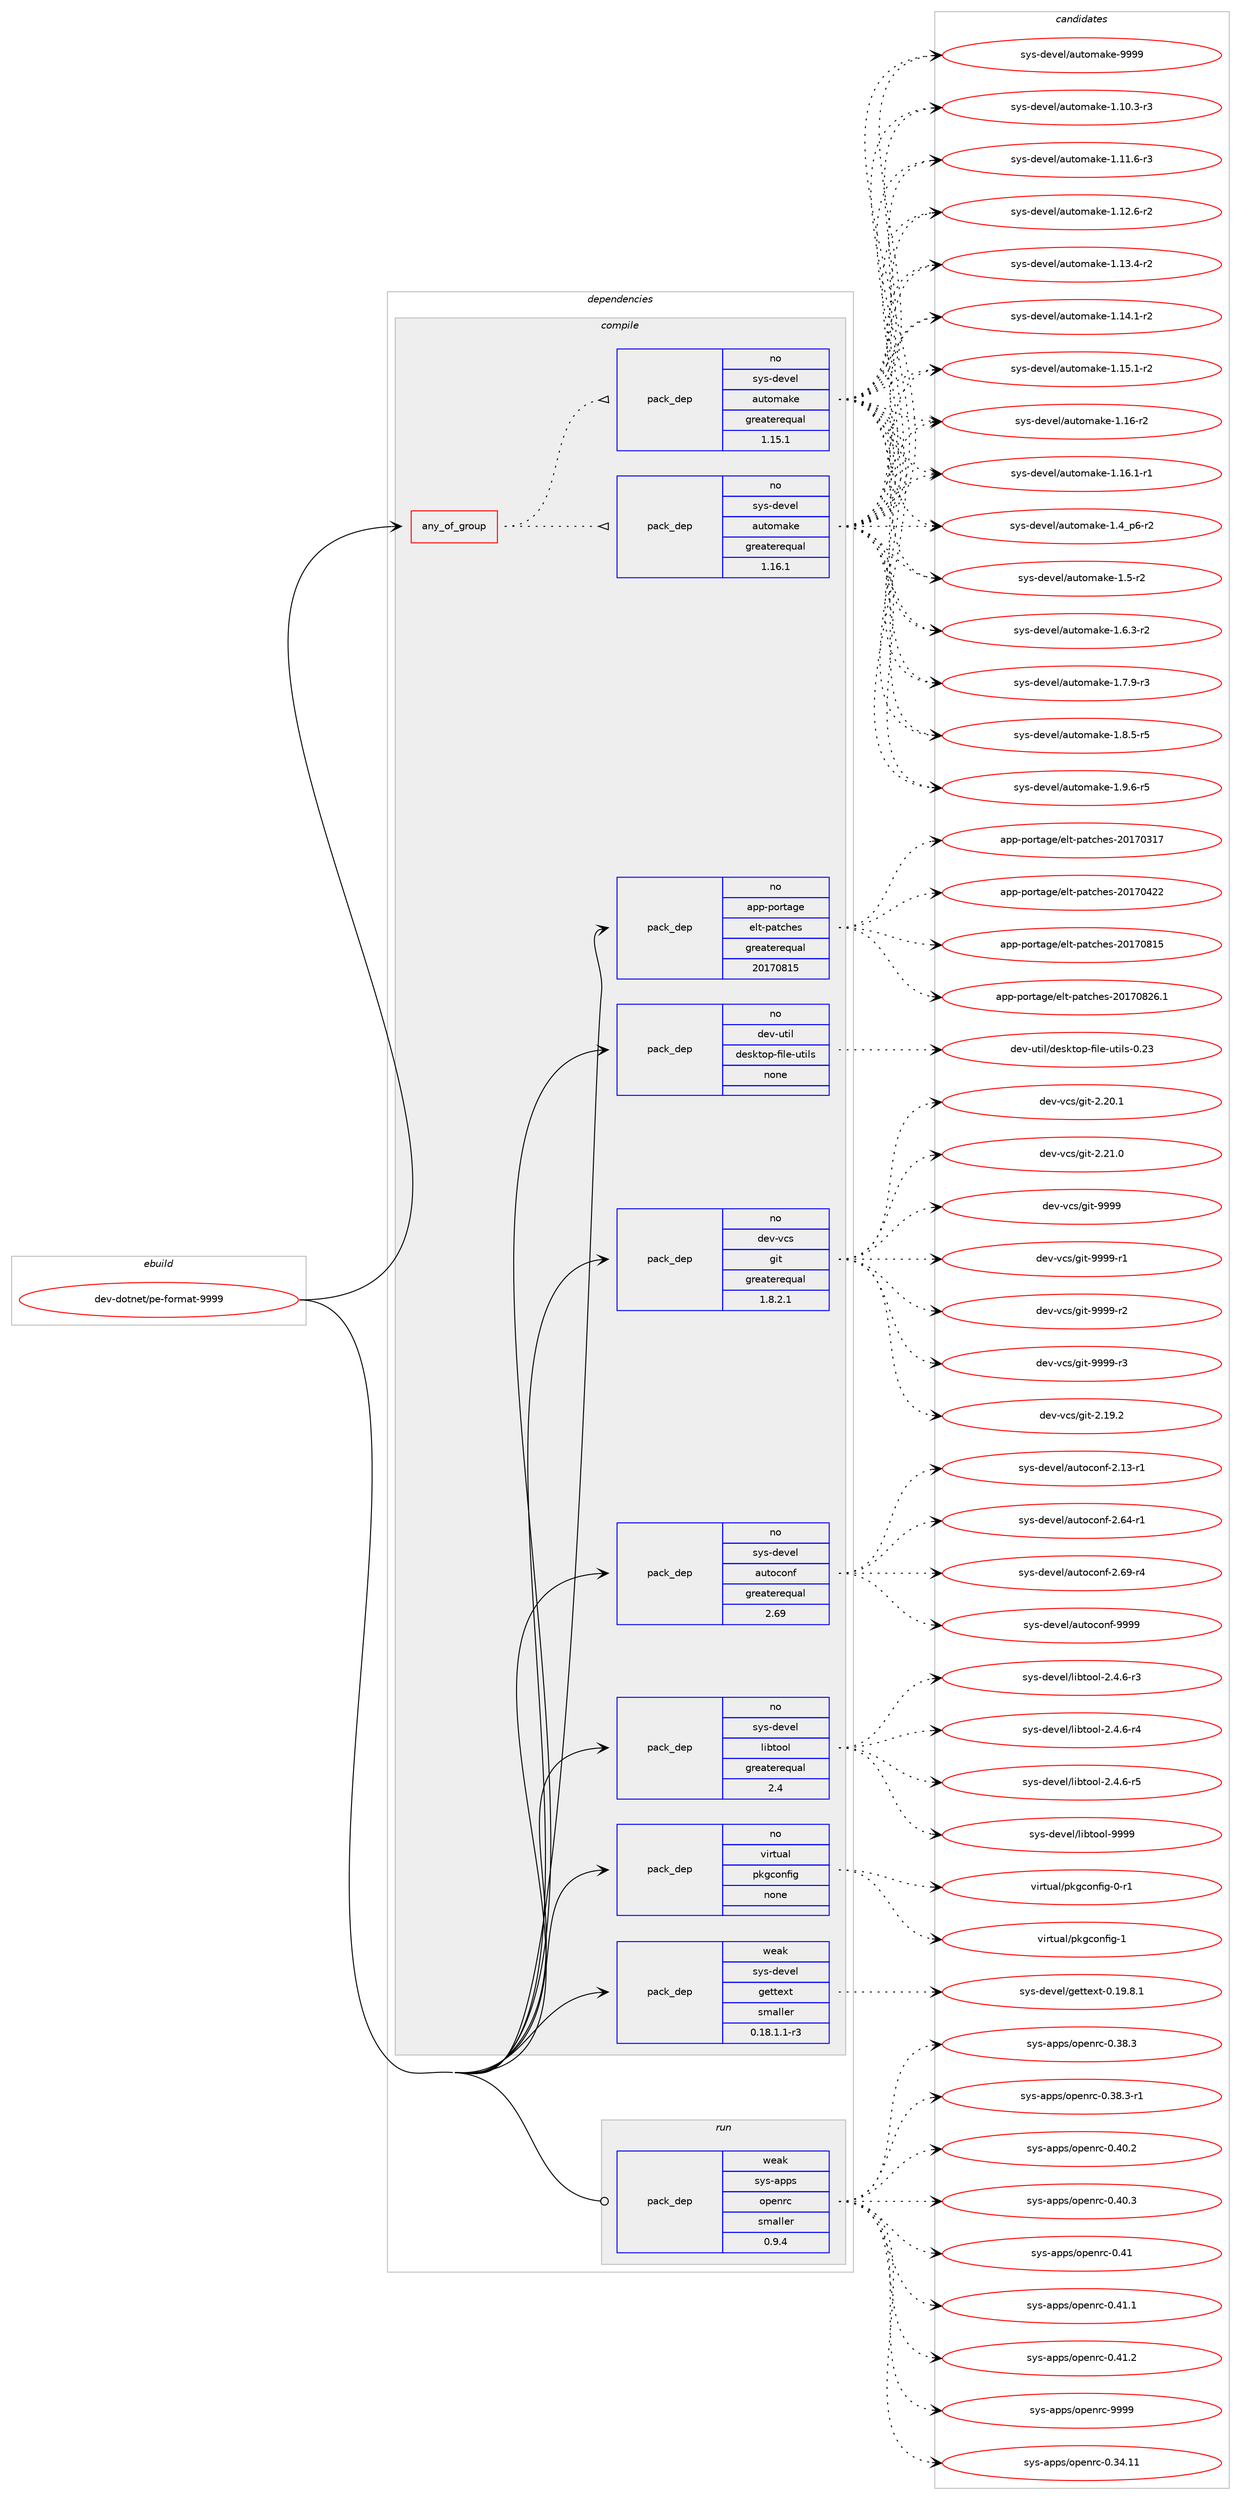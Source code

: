 digraph prolog {

# *************
# Graph options
# *************

newrank=true;
concentrate=true;
compound=true;
graph [rankdir=LR,fontname=Helvetica,fontsize=10,ranksep=1.5];#, ranksep=2.5, nodesep=0.2];
edge  [arrowhead=vee];
node  [fontname=Helvetica,fontsize=10];

# **********
# The ebuild
# **********

subgraph cluster_leftcol {
color=gray;
rank=same;
label=<<i>ebuild</i>>;
id [label="dev-dotnet/pe-format-9999", color=red, width=4, href="../dev-dotnet/pe-format-9999.svg"];
}

# ****************
# The dependencies
# ****************

subgraph cluster_midcol {
color=gray;
label=<<i>dependencies</i>>;
subgraph cluster_compile {
fillcolor="#eeeeee";
style=filled;
label=<<i>compile</i>>;
subgraph any20450 {
dependency1323341 [label=<<TABLE BORDER="0" CELLBORDER="1" CELLSPACING="0" CELLPADDING="4"><TR><TD CELLPADDING="10">any_of_group</TD></TR></TABLE>>, shape=none, color=red];subgraph pack944206 {
dependency1323342 [label=<<TABLE BORDER="0" CELLBORDER="1" CELLSPACING="0" CELLPADDING="4" WIDTH="220"><TR><TD ROWSPAN="6" CELLPADDING="30">pack_dep</TD></TR><TR><TD WIDTH="110">no</TD></TR><TR><TD>sys-devel</TD></TR><TR><TD>automake</TD></TR><TR><TD>greaterequal</TD></TR><TR><TD>1.16.1</TD></TR></TABLE>>, shape=none, color=blue];
}
dependency1323341:e -> dependency1323342:w [weight=20,style="dotted",arrowhead="oinv"];
subgraph pack944207 {
dependency1323343 [label=<<TABLE BORDER="0" CELLBORDER="1" CELLSPACING="0" CELLPADDING="4" WIDTH="220"><TR><TD ROWSPAN="6" CELLPADDING="30">pack_dep</TD></TR><TR><TD WIDTH="110">no</TD></TR><TR><TD>sys-devel</TD></TR><TR><TD>automake</TD></TR><TR><TD>greaterequal</TD></TR><TR><TD>1.15.1</TD></TR></TABLE>>, shape=none, color=blue];
}
dependency1323341:e -> dependency1323343:w [weight=20,style="dotted",arrowhead="oinv"];
}
id:e -> dependency1323341:w [weight=20,style="solid",arrowhead="vee"];
subgraph pack944208 {
dependency1323344 [label=<<TABLE BORDER="0" CELLBORDER="1" CELLSPACING="0" CELLPADDING="4" WIDTH="220"><TR><TD ROWSPAN="6" CELLPADDING="30">pack_dep</TD></TR><TR><TD WIDTH="110">no</TD></TR><TR><TD>app-portage</TD></TR><TR><TD>elt-patches</TD></TR><TR><TD>greaterequal</TD></TR><TR><TD>20170815</TD></TR></TABLE>>, shape=none, color=blue];
}
id:e -> dependency1323344:w [weight=20,style="solid",arrowhead="vee"];
subgraph pack944209 {
dependency1323345 [label=<<TABLE BORDER="0" CELLBORDER="1" CELLSPACING="0" CELLPADDING="4" WIDTH="220"><TR><TD ROWSPAN="6" CELLPADDING="30">pack_dep</TD></TR><TR><TD WIDTH="110">no</TD></TR><TR><TD>dev-util</TD></TR><TR><TD>desktop-file-utils</TD></TR><TR><TD>none</TD></TR><TR><TD></TD></TR></TABLE>>, shape=none, color=blue];
}
id:e -> dependency1323345:w [weight=20,style="solid",arrowhead="vee"];
subgraph pack944210 {
dependency1323346 [label=<<TABLE BORDER="0" CELLBORDER="1" CELLSPACING="0" CELLPADDING="4" WIDTH="220"><TR><TD ROWSPAN="6" CELLPADDING="30">pack_dep</TD></TR><TR><TD WIDTH="110">no</TD></TR><TR><TD>dev-vcs</TD></TR><TR><TD>git</TD></TR><TR><TD>greaterequal</TD></TR><TR><TD>1.8.2.1</TD></TR></TABLE>>, shape=none, color=blue];
}
id:e -> dependency1323346:w [weight=20,style="solid",arrowhead="vee"];
subgraph pack944211 {
dependency1323347 [label=<<TABLE BORDER="0" CELLBORDER="1" CELLSPACING="0" CELLPADDING="4" WIDTH="220"><TR><TD ROWSPAN="6" CELLPADDING="30">pack_dep</TD></TR><TR><TD WIDTH="110">no</TD></TR><TR><TD>sys-devel</TD></TR><TR><TD>autoconf</TD></TR><TR><TD>greaterequal</TD></TR><TR><TD>2.69</TD></TR></TABLE>>, shape=none, color=blue];
}
id:e -> dependency1323347:w [weight=20,style="solid",arrowhead="vee"];
subgraph pack944212 {
dependency1323348 [label=<<TABLE BORDER="0" CELLBORDER="1" CELLSPACING="0" CELLPADDING="4" WIDTH="220"><TR><TD ROWSPAN="6" CELLPADDING="30">pack_dep</TD></TR><TR><TD WIDTH="110">no</TD></TR><TR><TD>sys-devel</TD></TR><TR><TD>libtool</TD></TR><TR><TD>greaterequal</TD></TR><TR><TD>2.4</TD></TR></TABLE>>, shape=none, color=blue];
}
id:e -> dependency1323348:w [weight=20,style="solid",arrowhead="vee"];
subgraph pack944213 {
dependency1323349 [label=<<TABLE BORDER="0" CELLBORDER="1" CELLSPACING="0" CELLPADDING="4" WIDTH="220"><TR><TD ROWSPAN="6" CELLPADDING="30">pack_dep</TD></TR><TR><TD WIDTH="110">no</TD></TR><TR><TD>virtual</TD></TR><TR><TD>pkgconfig</TD></TR><TR><TD>none</TD></TR><TR><TD></TD></TR></TABLE>>, shape=none, color=blue];
}
id:e -> dependency1323349:w [weight=20,style="solid",arrowhead="vee"];
subgraph pack944214 {
dependency1323350 [label=<<TABLE BORDER="0" CELLBORDER="1" CELLSPACING="0" CELLPADDING="4" WIDTH="220"><TR><TD ROWSPAN="6" CELLPADDING="30">pack_dep</TD></TR><TR><TD WIDTH="110">weak</TD></TR><TR><TD>sys-devel</TD></TR><TR><TD>gettext</TD></TR><TR><TD>smaller</TD></TR><TR><TD>0.18.1.1-r3</TD></TR></TABLE>>, shape=none, color=blue];
}
id:e -> dependency1323350:w [weight=20,style="solid",arrowhead="vee"];
}
subgraph cluster_compileandrun {
fillcolor="#eeeeee";
style=filled;
label=<<i>compile and run</i>>;
}
subgraph cluster_run {
fillcolor="#eeeeee";
style=filled;
label=<<i>run</i>>;
subgraph pack944215 {
dependency1323351 [label=<<TABLE BORDER="0" CELLBORDER="1" CELLSPACING="0" CELLPADDING="4" WIDTH="220"><TR><TD ROWSPAN="6" CELLPADDING="30">pack_dep</TD></TR><TR><TD WIDTH="110">weak</TD></TR><TR><TD>sys-apps</TD></TR><TR><TD>openrc</TD></TR><TR><TD>smaller</TD></TR><TR><TD>0.9.4</TD></TR></TABLE>>, shape=none, color=blue];
}
id:e -> dependency1323351:w [weight=20,style="solid",arrowhead="odot"];
}
}

# **************
# The candidates
# **************

subgraph cluster_choices {
rank=same;
color=gray;
label=<<i>candidates</i>>;

subgraph choice944206 {
color=black;
nodesep=1;
choice11512111545100101118101108479711711611110997107101454946494846514511451 [label="sys-devel/automake-1.10.3-r3", color=red, width=4,href="../sys-devel/automake-1.10.3-r3.svg"];
choice11512111545100101118101108479711711611110997107101454946494946544511451 [label="sys-devel/automake-1.11.6-r3", color=red, width=4,href="../sys-devel/automake-1.11.6-r3.svg"];
choice11512111545100101118101108479711711611110997107101454946495046544511450 [label="sys-devel/automake-1.12.6-r2", color=red, width=4,href="../sys-devel/automake-1.12.6-r2.svg"];
choice11512111545100101118101108479711711611110997107101454946495146524511450 [label="sys-devel/automake-1.13.4-r2", color=red, width=4,href="../sys-devel/automake-1.13.4-r2.svg"];
choice11512111545100101118101108479711711611110997107101454946495246494511450 [label="sys-devel/automake-1.14.1-r2", color=red, width=4,href="../sys-devel/automake-1.14.1-r2.svg"];
choice11512111545100101118101108479711711611110997107101454946495346494511450 [label="sys-devel/automake-1.15.1-r2", color=red, width=4,href="../sys-devel/automake-1.15.1-r2.svg"];
choice1151211154510010111810110847971171161111099710710145494649544511450 [label="sys-devel/automake-1.16-r2", color=red, width=4,href="../sys-devel/automake-1.16-r2.svg"];
choice11512111545100101118101108479711711611110997107101454946495446494511449 [label="sys-devel/automake-1.16.1-r1", color=red, width=4,href="../sys-devel/automake-1.16.1-r1.svg"];
choice115121115451001011181011084797117116111109971071014549465295112544511450 [label="sys-devel/automake-1.4_p6-r2", color=red, width=4,href="../sys-devel/automake-1.4_p6-r2.svg"];
choice11512111545100101118101108479711711611110997107101454946534511450 [label="sys-devel/automake-1.5-r2", color=red, width=4,href="../sys-devel/automake-1.5-r2.svg"];
choice115121115451001011181011084797117116111109971071014549465446514511450 [label="sys-devel/automake-1.6.3-r2", color=red, width=4,href="../sys-devel/automake-1.6.3-r2.svg"];
choice115121115451001011181011084797117116111109971071014549465546574511451 [label="sys-devel/automake-1.7.9-r3", color=red, width=4,href="../sys-devel/automake-1.7.9-r3.svg"];
choice115121115451001011181011084797117116111109971071014549465646534511453 [label="sys-devel/automake-1.8.5-r5", color=red, width=4,href="../sys-devel/automake-1.8.5-r5.svg"];
choice115121115451001011181011084797117116111109971071014549465746544511453 [label="sys-devel/automake-1.9.6-r5", color=red, width=4,href="../sys-devel/automake-1.9.6-r5.svg"];
choice115121115451001011181011084797117116111109971071014557575757 [label="sys-devel/automake-9999", color=red, width=4,href="../sys-devel/automake-9999.svg"];
dependency1323342:e -> choice11512111545100101118101108479711711611110997107101454946494846514511451:w [style=dotted,weight="100"];
dependency1323342:e -> choice11512111545100101118101108479711711611110997107101454946494946544511451:w [style=dotted,weight="100"];
dependency1323342:e -> choice11512111545100101118101108479711711611110997107101454946495046544511450:w [style=dotted,weight="100"];
dependency1323342:e -> choice11512111545100101118101108479711711611110997107101454946495146524511450:w [style=dotted,weight="100"];
dependency1323342:e -> choice11512111545100101118101108479711711611110997107101454946495246494511450:w [style=dotted,weight="100"];
dependency1323342:e -> choice11512111545100101118101108479711711611110997107101454946495346494511450:w [style=dotted,weight="100"];
dependency1323342:e -> choice1151211154510010111810110847971171161111099710710145494649544511450:w [style=dotted,weight="100"];
dependency1323342:e -> choice11512111545100101118101108479711711611110997107101454946495446494511449:w [style=dotted,weight="100"];
dependency1323342:e -> choice115121115451001011181011084797117116111109971071014549465295112544511450:w [style=dotted,weight="100"];
dependency1323342:e -> choice11512111545100101118101108479711711611110997107101454946534511450:w [style=dotted,weight="100"];
dependency1323342:e -> choice115121115451001011181011084797117116111109971071014549465446514511450:w [style=dotted,weight="100"];
dependency1323342:e -> choice115121115451001011181011084797117116111109971071014549465546574511451:w [style=dotted,weight="100"];
dependency1323342:e -> choice115121115451001011181011084797117116111109971071014549465646534511453:w [style=dotted,weight="100"];
dependency1323342:e -> choice115121115451001011181011084797117116111109971071014549465746544511453:w [style=dotted,weight="100"];
dependency1323342:e -> choice115121115451001011181011084797117116111109971071014557575757:w [style=dotted,weight="100"];
}
subgraph choice944207 {
color=black;
nodesep=1;
choice11512111545100101118101108479711711611110997107101454946494846514511451 [label="sys-devel/automake-1.10.3-r3", color=red, width=4,href="../sys-devel/automake-1.10.3-r3.svg"];
choice11512111545100101118101108479711711611110997107101454946494946544511451 [label="sys-devel/automake-1.11.6-r3", color=red, width=4,href="../sys-devel/automake-1.11.6-r3.svg"];
choice11512111545100101118101108479711711611110997107101454946495046544511450 [label="sys-devel/automake-1.12.6-r2", color=red, width=4,href="../sys-devel/automake-1.12.6-r2.svg"];
choice11512111545100101118101108479711711611110997107101454946495146524511450 [label="sys-devel/automake-1.13.4-r2", color=red, width=4,href="../sys-devel/automake-1.13.4-r2.svg"];
choice11512111545100101118101108479711711611110997107101454946495246494511450 [label="sys-devel/automake-1.14.1-r2", color=red, width=4,href="../sys-devel/automake-1.14.1-r2.svg"];
choice11512111545100101118101108479711711611110997107101454946495346494511450 [label="sys-devel/automake-1.15.1-r2", color=red, width=4,href="../sys-devel/automake-1.15.1-r2.svg"];
choice1151211154510010111810110847971171161111099710710145494649544511450 [label="sys-devel/automake-1.16-r2", color=red, width=4,href="../sys-devel/automake-1.16-r2.svg"];
choice11512111545100101118101108479711711611110997107101454946495446494511449 [label="sys-devel/automake-1.16.1-r1", color=red, width=4,href="../sys-devel/automake-1.16.1-r1.svg"];
choice115121115451001011181011084797117116111109971071014549465295112544511450 [label="sys-devel/automake-1.4_p6-r2", color=red, width=4,href="../sys-devel/automake-1.4_p6-r2.svg"];
choice11512111545100101118101108479711711611110997107101454946534511450 [label="sys-devel/automake-1.5-r2", color=red, width=4,href="../sys-devel/automake-1.5-r2.svg"];
choice115121115451001011181011084797117116111109971071014549465446514511450 [label="sys-devel/automake-1.6.3-r2", color=red, width=4,href="../sys-devel/automake-1.6.3-r2.svg"];
choice115121115451001011181011084797117116111109971071014549465546574511451 [label="sys-devel/automake-1.7.9-r3", color=red, width=4,href="../sys-devel/automake-1.7.9-r3.svg"];
choice115121115451001011181011084797117116111109971071014549465646534511453 [label="sys-devel/automake-1.8.5-r5", color=red, width=4,href="../sys-devel/automake-1.8.5-r5.svg"];
choice115121115451001011181011084797117116111109971071014549465746544511453 [label="sys-devel/automake-1.9.6-r5", color=red, width=4,href="../sys-devel/automake-1.9.6-r5.svg"];
choice115121115451001011181011084797117116111109971071014557575757 [label="sys-devel/automake-9999", color=red, width=4,href="../sys-devel/automake-9999.svg"];
dependency1323343:e -> choice11512111545100101118101108479711711611110997107101454946494846514511451:w [style=dotted,weight="100"];
dependency1323343:e -> choice11512111545100101118101108479711711611110997107101454946494946544511451:w [style=dotted,weight="100"];
dependency1323343:e -> choice11512111545100101118101108479711711611110997107101454946495046544511450:w [style=dotted,weight="100"];
dependency1323343:e -> choice11512111545100101118101108479711711611110997107101454946495146524511450:w [style=dotted,weight="100"];
dependency1323343:e -> choice11512111545100101118101108479711711611110997107101454946495246494511450:w [style=dotted,weight="100"];
dependency1323343:e -> choice11512111545100101118101108479711711611110997107101454946495346494511450:w [style=dotted,weight="100"];
dependency1323343:e -> choice1151211154510010111810110847971171161111099710710145494649544511450:w [style=dotted,weight="100"];
dependency1323343:e -> choice11512111545100101118101108479711711611110997107101454946495446494511449:w [style=dotted,weight="100"];
dependency1323343:e -> choice115121115451001011181011084797117116111109971071014549465295112544511450:w [style=dotted,weight="100"];
dependency1323343:e -> choice11512111545100101118101108479711711611110997107101454946534511450:w [style=dotted,weight="100"];
dependency1323343:e -> choice115121115451001011181011084797117116111109971071014549465446514511450:w [style=dotted,weight="100"];
dependency1323343:e -> choice115121115451001011181011084797117116111109971071014549465546574511451:w [style=dotted,weight="100"];
dependency1323343:e -> choice115121115451001011181011084797117116111109971071014549465646534511453:w [style=dotted,weight="100"];
dependency1323343:e -> choice115121115451001011181011084797117116111109971071014549465746544511453:w [style=dotted,weight="100"];
dependency1323343:e -> choice115121115451001011181011084797117116111109971071014557575757:w [style=dotted,weight="100"];
}
subgraph choice944208 {
color=black;
nodesep=1;
choice97112112451121111141169710310147101108116451129711699104101115455048495548514955 [label="app-portage/elt-patches-20170317", color=red, width=4,href="../app-portage/elt-patches-20170317.svg"];
choice97112112451121111141169710310147101108116451129711699104101115455048495548525050 [label="app-portage/elt-patches-20170422", color=red, width=4,href="../app-portage/elt-patches-20170422.svg"];
choice97112112451121111141169710310147101108116451129711699104101115455048495548564953 [label="app-portage/elt-patches-20170815", color=red, width=4,href="../app-portage/elt-patches-20170815.svg"];
choice971121124511211111411697103101471011081164511297116991041011154550484955485650544649 [label="app-portage/elt-patches-20170826.1", color=red, width=4,href="../app-portage/elt-patches-20170826.1.svg"];
dependency1323344:e -> choice97112112451121111141169710310147101108116451129711699104101115455048495548514955:w [style=dotted,weight="100"];
dependency1323344:e -> choice97112112451121111141169710310147101108116451129711699104101115455048495548525050:w [style=dotted,weight="100"];
dependency1323344:e -> choice97112112451121111141169710310147101108116451129711699104101115455048495548564953:w [style=dotted,weight="100"];
dependency1323344:e -> choice971121124511211111411697103101471011081164511297116991041011154550484955485650544649:w [style=dotted,weight="100"];
}
subgraph choice944209 {
color=black;
nodesep=1;
choice100101118451171161051084710010111510711611111245102105108101451171161051081154548465051 [label="dev-util/desktop-file-utils-0.23", color=red, width=4,href="../dev-util/desktop-file-utils-0.23.svg"];
dependency1323345:e -> choice100101118451171161051084710010111510711611111245102105108101451171161051081154548465051:w [style=dotted,weight="100"];
}
subgraph choice944210 {
color=black;
nodesep=1;
choice10010111845118991154710310511645504649574650 [label="dev-vcs/git-2.19.2", color=red, width=4,href="../dev-vcs/git-2.19.2.svg"];
choice10010111845118991154710310511645504650484649 [label="dev-vcs/git-2.20.1", color=red, width=4,href="../dev-vcs/git-2.20.1.svg"];
choice10010111845118991154710310511645504650494648 [label="dev-vcs/git-2.21.0", color=red, width=4,href="../dev-vcs/git-2.21.0.svg"];
choice1001011184511899115471031051164557575757 [label="dev-vcs/git-9999", color=red, width=4,href="../dev-vcs/git-9999.svg"];
choice10010111845118991154710310511645575757574511449 [label="dev-vcs/git-9999-r1", color=red, width=4,href="../dev-vcs/git-9999-r1.svg"];
choice10010111845118991154710310511645575757574511450 [label="dev-vcs/git-9999-r2", color=red, width=4,href="../dev-vcs/git-9999-r2.svg"];
choice10010111845118991154710310511645575757574511451 [label="dev-vcs/git-9999-r3", color=red, width=4,href="../dev-vcs/git-9999-r3.svg"];
dependency1323346:e -> choice10010111845118991154710310511645504649574650:w [style=dotted,weight="100"];
dependency1323346:e -> choice10010111845118991154710310511645504650484649:w [style=dotted,weight="100"];
dependency1323346:e -> choice10010111845118991154710310511645504650494648:w [style=dotted,weight="100"];
dependency1323346:e -> choice1001011184511899115471031051164557575757:w [style=dotted,weight="100"];
dependency1323346:e -> choice10010111845118991154710310511645575757574511449:w [style=dotted,weight="100"];
dependency1323346:e -> choice10010111845118991154710310511645575757574511450:w [style=dotted,weight="100"];
dependency1323346:e -> choice10010111845118991154710310511645575757574511451:w [style=dotted,weight="100"];
}
subgraph choice944211 {
color=black;
nodesep=1;
choice1151211154510010111810110847971171161119911111010245504649514511449 [label="sys-devel/autoconf-2.13-r1", color=red, width=4,href="../sys-devel/autoconf-2.13-r1.svg"];
choice1151211154510010111810110847971171161119911111010245504654524511449 [label="sys-devel/autoconf-2.64-r1", color=red, width=4,href="../sys-devel/autoconf-2.64-r1.svg"];
choice1151211154510010111810110847971171161119911111010245504654574511452 [label="sys-devel/autoconf-2.69-r4", color=red, width=4,href="../sys-devel/autoconf-2.69-r4.svg"];
choice115121115451001011181011084797117116111991111101024557575757 [label="sys-devel/autoconf-9999", color=red, width=4,href="../sys-devel/autoconf-9999.svg"];
dependency1323347:e -> choice1151211154510010111810110847971171161119911111010245504649514511449:w [style=dotted,weight="100"];
dependency1323347:e -> choice1151211154510010111810110847971171161119911111010245504654524511449:w [style=dotted,weight="100"];
dependency1323347:e -> choice1151211154510010111810110847971171161119911111010245504654574511452:w [style=dotted,weight="100"];
dependency1323347:e -> choice115121115451001011181011084797117116111991111101024557575757:w [style=dotted,weight="100"];
}
subgraph choice944212 {
color=black;
nodesep=1;
choice1151211154510010111810110847108105981161111111084550465246544511451 [label="sys-devel/libtool-2.4.6-r3", color=red, width=4,href="../sys-devel/libtool-2.4.6-r3.svg"];
choice1151211154510010111810110847108105981161111111084550465246544511452 [label="sys-devel/libtool-2.4.6-r4", color=red, width=4,href="../sys-devel/libtool-2.4.6-r4.svg"];
choice1151211154510010111810110847108105981161111111084550465246544511453 [label="sys-devel/libtool-2.4.6-r5", color=red, width=4,href="../sys-devel/libtool-2.4.6-r5.svg"];
choice1151211154510010111810110847108105981161111111084557575757 [label="sys-devel/libtool-9999", color=red, width=4,href="../sys-devel/libtool-9999.svg"];
dependency1323348:e -> choice1151211154510010111810110847108105981161111111084550465246544511451:w [style=dotted,weight="100"];
dependency1323348:e -> choice1151211154510010111810110847108105981161111111084550465246544511452:w [style=dotted,weight="100"];
dependency1323348:e -> choice1151211154510010111810110847108105981161111111084550465246544511453:w [style=dotted,weight="100"];
dependency1323348:e -> choice1151211154510010111810110847108105981161111111084557575757:w [style=dotted,weight="100"];
}
subgraph choice944213 {
color=black;
nodesep=1;
choice11810511411611797108471121071039911111010210510345484511449 [label="virtual/pkgconfig-0-r1", color=red, width=4,href="../virtual/pkgconfig-0-r1.svg"];
choice1181051141161179710847112107103991111101021051034549 [label="virtual/pkgconfig-1", color=red, width=4,href="../virtual/pkgconfig-1.svg"];
dependency1323349:e -> choice11810511411611797108471121071039911111010210510345484511449:w [style=dotted,weight="100"];
dependency1323349:e -> choice1181051141161179710847112107103991111101021051034549:w [style=dotted,weight="100"];
}
subgraph choice944214 {
color=black;
nodesep=1;
choice1151211154510010111810110847103101116116101120116454846495746564649 [label="sys-devel/gettext-0.19.8.1", color=red, width=4,href="../sys-devel/gettext-0.19.8.1.svg"];
dependency1323350:e -> choice1151211154510010111810110847103101116116101120116454846495746564649:w [style=dotted,weight="100"];
}
subgraph choice944215 {
color=black;
nodesep=1;
choice115121115459711211211547111112101110114994548465152464949 [label="sys-apps/openrc-0.34.11", color=red, width=4,href="../sys-apps/openrc-0.34.11.svg"];
choice1151211154597112112115471111121011101149945484651564651 [label="sys-apps/openrc-0.38.3", color=red, width=4,href="../sys-apps/openrc-0.38.3.svg"];
choice11512111545971121121154711111210111011499454846515646514511449 [label="sys-apps/openrc-0.38.3-r1", color=red, width=4,href="../sys-apps/openrc-0.38.3-r1.svg"];
choice1151211154597112112115471111121011101149945484652484650 [label="sys-apps/openrc-0.40.2", color=red, width=4,href="../sys-apps/openrc-0.40.2.svg"];
choice1151211154597112112115471111121011101149945484652484651 [label="sys-apps/openrc-0.40.3", color=red, width=4,href="../sys-apps/openrc-0.40.3.svg"];
choice115121115459711211211547111112101110114994548465249 [label="sys-apps/openrc-0.41", color=red, width=4,href="../sys-apps/openrc-0.41.svg"];
choice1151211154597112112115471111121011101149945484652494649 [label="sys-apps/openrc-0.41.1", color=red, width=4,href="../sys-apps/openrc-0.41.1.svg"];
choice1151211154597112112115471111121011101149945484652494650 [label="sys-apps/openrc-0.41.2", color=red, width=4,href="../sys-apps/openrc-0.41.2.svg"];
choice115121115459711211211547111112101110114994557575757 [label="sys-apps/openrc-9999", color=red, width=4,href="../sys-apps/openrc-9999.svg"];
dependency1323351:e -> choice115121115459711211211547111112101110114994548465152464949:w [style=dotted,weight="100"];
dependency1323351:e -> choice1151211154597112112115471111121011101149945484651564651:w [style=dotted,weight="100"];
dependency1323351:e -> choice11512111545971121121154711111210111011499454846515646514511449:w [style=dotted,weight="100"];
dependency1323351:e -> choice1151211154597112112115471111121011101149945484652484650:w [style=dotted,weight="100"];
dependency1323351:e -> choice1151211154597112112115471111121011101149945484652484651:w [style=dotted,weight="100"];
dependency1323351:e -> choice115121115459711211211547111112101110114994548465249:w [style=dotted,weight="100"];
dependency1323351:e -> choice1151211154597112112115471111121011101149945484652494649:w [style=dotted,weight="100"];
dependency1323351:e -> choice1151211154597112112115471111121011101149945484652494650:w [style=dotted,weight="100"];
dependency1323351:e -> choice115121115459711211211547111112101110114994557575757:w [style=dotted,weight="100"];
}
}

}
